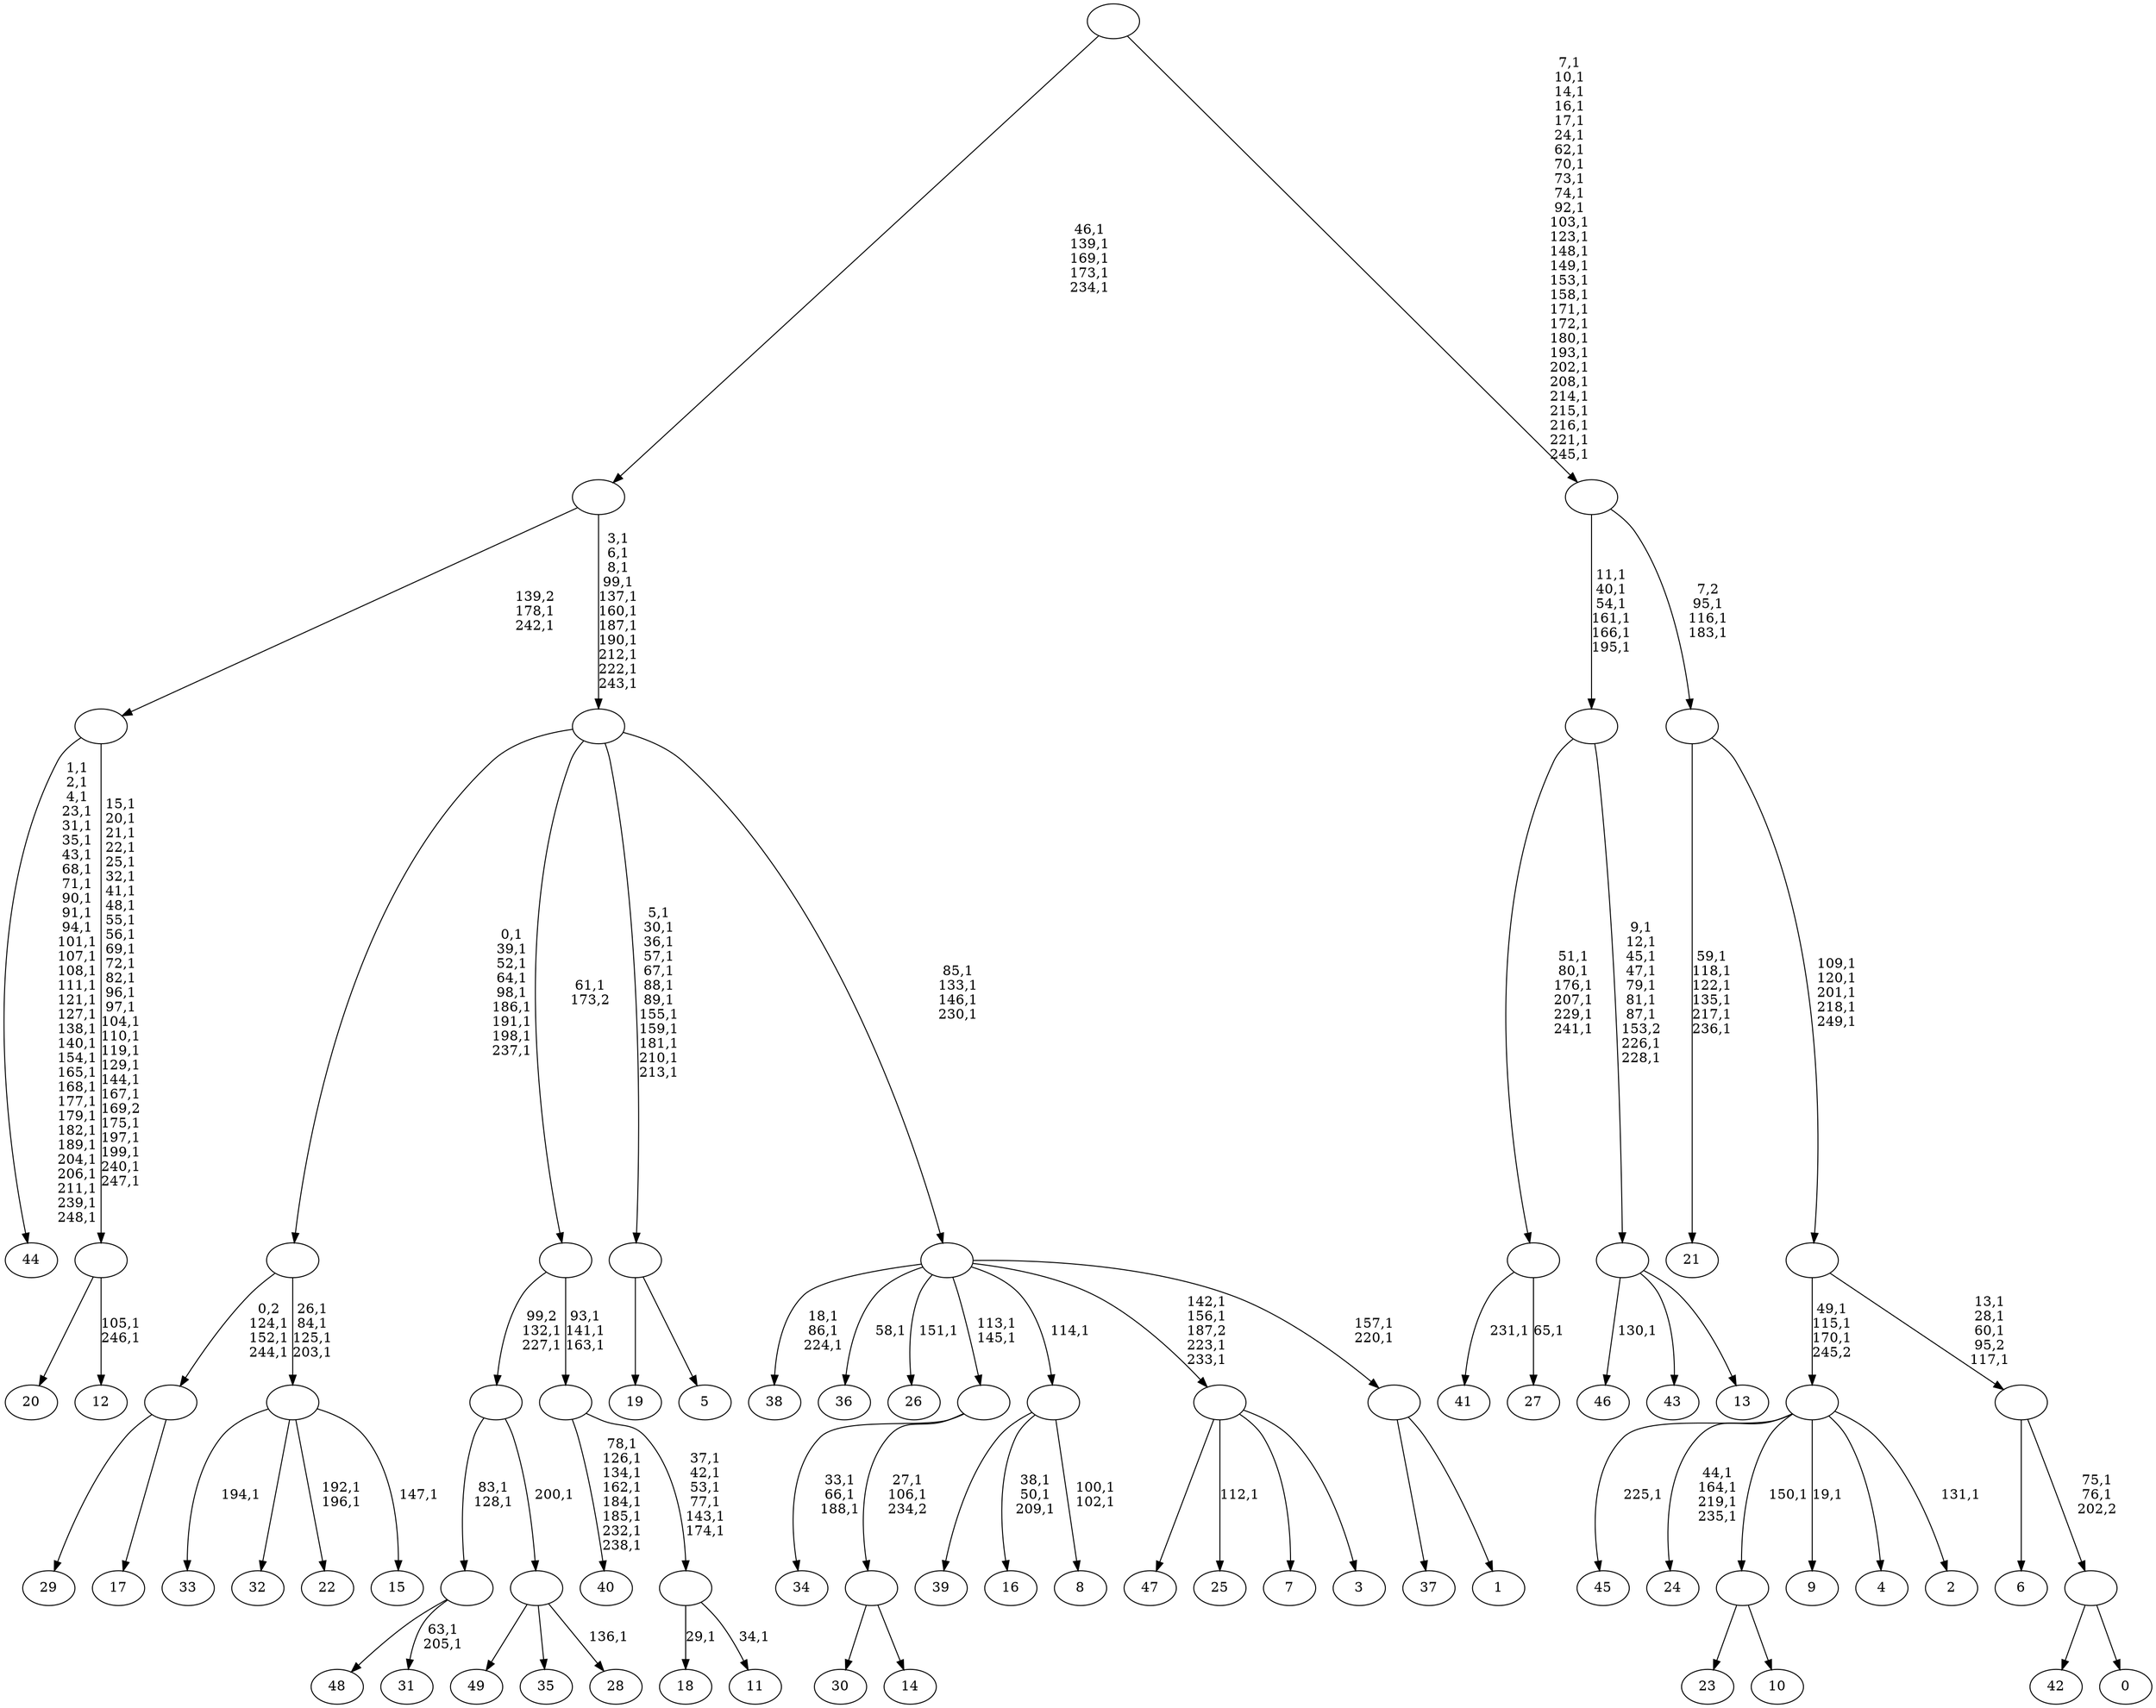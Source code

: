 digraph T {
	300 [label="49"]
	299 [label="48"]
	298 [label="47"]
	297 [label="46"]
	295 [label="45"]
	293 [label="44"]
	260 [label="43"]
	259 [label="42"]
	258 [label="41"]
	256 [label="40"]
	247 [label="39"]
	246 [label="38"]
	242 [label="37"]
	241 [label="36"]
	239 [label="35"]
	238 [label="34"]
	234 [label="33"]
	232 [label="32"]
	231 [label="31"]
	228 [label=""]
	226 [label="30"]
	225 [label="29"]
	224 [label="28"]
	222 [label=""]
	221 [label=""]
	219 [label="27"]
	217 [label=""]
	211 [label="26"]
	209 [label="25"]
	207 [label="24"]
	202 [label="23"]
	201 [label="22"]
	198 [label="21"]
	191 [label="20"]
	190 [label="19"]
	189 [label="18"]
	187 [label="17"]
	186 [label=""]
	183 [label="16"]
	179 [label="15"]
	177 [label=""]
	173 [label=""]
	164 [label="14"]
	163 [label=""]
	161 [label=""]
	159 [label="13"]
	158 [label=""]
	149 [label=""]
	143 [label="12"]
	140 [label=""]
	114 [label=""]
	112 [label="11"]
	110 [label=""]
	104 [label=""]
	101 [label=""]
	100 [label="10"]
	99 [label=""]
	98 [label="9"]
	96 [label="8"]
	93 [label=""]
	92 [label="7"]
	91 [label="6"]
	90 [label="5"]
	89 [label=""]
	77 [label="4"]
	76 [label="3"]
	75 [label=""]
	71 [label="2"]
	69 [label=""]
	66 [label="1"]
	65 [label=""]
	63 [label=""]
	59 [label=""]
	48 [label=""]
	43 [label="0"]
	42 [label=""]
	40 [label=""]
	36 [label=""]
	31 [label=""]
	28 [label=""]
	0 [label=""]
	228 -> 231 [label="63,1\n205,1"]
	228 -> 299 [label=""]
	222 -> 224 [label="136,1"]
	222 -> 300 [label=""]
	222 -> 239 [label=""]
	221 -> 228 [label="83,1\n128,1"]
	221 -> 222 [label="200,1"]
	217 -> 219 [label="65,1"]
	217 -> 258 [label="231,1"]
	186 -> 225 [label=""]
	186 -> 187 [label=""]
	177 -> 179 [label="147,1"]
	177 -> 201 [label="192,1\n196,1"]
	177 -> 234 [label="194,1"]
	177 -> 232 [label=""]
	173 -> 177 [label="26,1\n84,1\n125,1\n203,1"]
	173 -> 186 [label="0,2\n124,1\n152,1\n244,1"]
	163 -> 226 [label=""]
	163 -> 164 [label=""]
	161 -> 163 [label="27,1\n106,1\n234,2"]
	161 -> 238 [label="33,1\n66,1\n188,1"]
	158 -> 297 [label="130,1"]
	158 -> 260 [label=""]
	158 -> 159 [label=""]
	149 -> 158 [label="9,1\n12,1\n45,1\n47,1\n79,1\n81,1\n87,1\n153,2\n226,1\n228,1"]
	149 -> 217 [label="51,1\n80,1\n176,1\n207,1\n229,1\n241,1"]
	140 -> 143 [label="105,1\n246,1"]
	140 -> 191 [label=""]
	114 -> 140 [label="15,1\n20,1\n21,1\n22,1\n25,1\n32,1\n41,1\n48,1\n55,1\n56,1\n69,1\n72,1\n82,1\n96,1\n97,1\n104,1\n110,1\n119,1\n129,1\n144,1\n167,1\n169,2\n175,1\n197,1\n199,1\n240,1\n247,1"]
	114 -> 293 [label="1,1\n2,1\n4,1\n23,1\n31,1\n35,1\n43,1\n68,1\n71,1\n90,1\n91,1\n94,1\n101,1\n107,1\n108,1\n111,1\n121,1\n127,1\n138,1\n140,1\n154,1\n165,1\n168,1\n177,1\n179,1\n182,1\n189,1\n204,1\n206,1\n211,1\n239,1\n248,1"]
	110 -> 112 [label="34,1"]
	110 -> 189 [label="29,1"]
	104 -> 110 [label="37,1\n42,1\n53,1\n77,1\n143,1\n174,1"]
	104 -> 256 [label="78,1\n126,1\n134,1\n162,1\n184,1\n185,1\n232,1\n238,1"]
	101 -> 104 [label="93,1\n141,1\n163,1"]
	101 -> 221 [label="99,2\n132,1\n227,1"]
	99 -> 202 [label=""]
	99 -> 100 [label=""]
	93 -> 96 [label="100,1\n102,1"]
	93 -> 183 [label="38,1\n50,1\n209,1"]
	93 -> 247 [label=""]
	89 -> 190 [label=""]
	89 -> 90 [label=""]
	75 -> 209 [label="112,1"]
	75 -> 298 [label=""]
	75 -> 92 [label=""]
	75 -> 76 [label=""]
	69 -> 71 [label="131,1"]
	69 -> 98 [label="19,1"]
	69 -> 207 [label="44,1\n164,1\n219,1\n235,1"]
	69 -> 295 [label="225,1"]
	69 -> 99 [label="150,1"]
	69 -> 77 [label=""]
	65 -> 242 [label=""]
	65 -> 66 [label=""]
	63 -> 65 [label="157,1\n220,1"]
	63 -> 75 [label="142,1\n156,1\n187,2\n223,1\n233,1"]
	63 -> 161 [label="113,1\n145,1"]
	63 -> 211 [label="151,1"]
	63 -> 241 [label="58,1"]
	63 -> 246 [label="18,1\n86,1\n224,1"]
	63 -> 93 [label="114,1"]
	59 -> 63 [label="85,1\n133,1\n146,1\n230,1"]
	59 -> 89 [label="5,1\n30,1\n36,1\n57,1\n67,1\n88,1\n89,1\n155,1\n159,1\n181,1\n210,1\n213,1"]
	59 -> 173 [label="0,1\n39,1\n52,1\n64,1\n98,1\n186,1\n191,1\n198,1\n237,1"]
	59 -> 101 [label="61,1\n173,2"]
	48 -> 59 [label="3,1\n6,1\n8,1\n99,1\n137,1\n160,1\n187,1\n190,1\n212,1\n222,1\n243,1"]
	48 -> 114 [label="139,2\n178,1\n242,1"]
	42 -> 259 [label=""]
	42 -> 43 [label=""]
	40 -> 42 [label="75,1\n76,1\n202,2"]
	40 -> 91 [label=""]
	36 -> 40 [label="13,1\n28,1\n60,1\n95,2\n117,1"]
	36 -> 69 [label="49,1\n115,1\n170,1\n245,2"]
	31 -> 36 [label="109,1\n120,1\n201,1\n218,1\n249,1"]
	31 -> 198 [label="59,1\n118,1\n122,1\n135,1\n217,1\n236,1"]
	28 -> 31 [label="7,2\n95,1\n116,1\n183,1"]
	28 -> 149 [label="11,1\n40,1\n54,1\n161,1\n166,1\n195,1"]
	0 -> 28 [label="7,1\n10,1\n14,1\n16,1\n17,1\n24,1\n62,1\n70,1\n73,1\n74,1\n92,1\n103,1\n123,1\n148,1\n149,1\n153,1\n158,1\n171,1\n172,1\n180,1\n193,1\n202,1\n208,1\n214,1\n215,1\n216,1\n221,1\n245,1"]
	0 -> 48 [label="46,1\n139,1\n169,1\n173,1\n234,1"]
}
